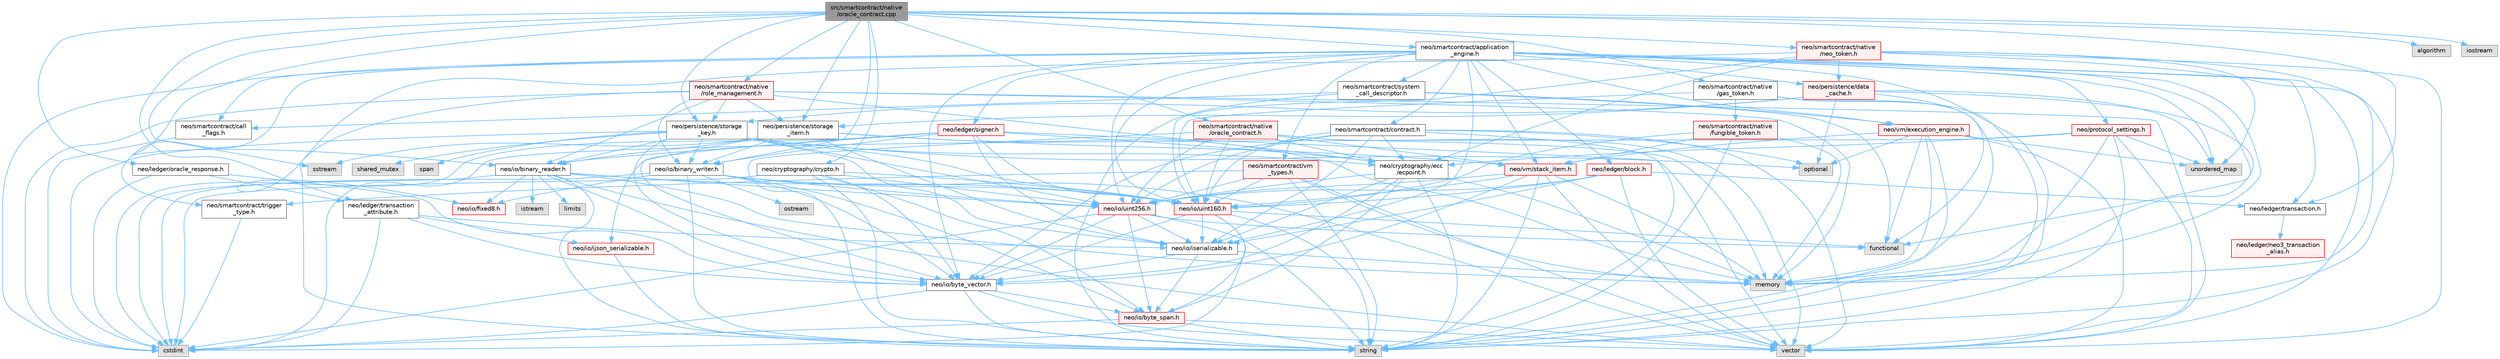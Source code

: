 digraph "src/smartcontract/native/oracle_contract.cpp"
{
 // LATEX_PDF_SIZE
  bgcolor="transparent";
  edge [fontname=Helvetica,fontsize=10,labelfontname=Helvetica,labelfontsize=10];
  node [fontname=Helvetica,fontsize=10,shape=box,height=0.2,width=0.4];
  Node1 [id="Node000001",label="src/smartcontract/native\l/oracle_contract.cpp",height=0.2,width=0.4,color="gray40", fillcolor="grey60", style="filled", fontcolor="black",tooltip=" "];
  Node1 -> Node2 [id="edge1_Node000001_Node000002",color="steelblue1",style="solid",tooltip=" "];
  Node2 [id="Node000002",label="neo/cryptography/crypto.h",height=0.2,width=0.4,color="grey40", fillcolor="white", style="filled",URL="$crypto_8h.html",tooltip=" "];
  Node2 -> Node3 [id="edge2_Node000002_Node000003",color="steelblue1",style="solid",tooltip=" "];
  Node3 [id="Node000003",label="neo/io/byte_span.h",height=0.2,width=0.4,color="red", fillcolor="#FFF0F0", style="filled",URL="$io_2byte__span_8h.html",tooltip=" "];
  Node3 -> Node4 [id="edge3_Node000003_Node000004",color="steelblue1",style="solid",tooltip=" "];
  Node4 [id="Node000004",label="cstdint",height=0.2,width=0.4,color="grey60", fillcolor="#E0E0E0", style="filled",tooltip=" "];
  Node3 -> Node7 [id="edge4_Node000003_Node000007",color="steelblue1",style="solid",tooltip=" "];
  Node7 [id="Node000007",label="string",height=0.2,width=0.4,color="grey60", fillcolor="#E0E0E0", style="filled",tooltip=" "];
  Node3 -> Node8 [id="edge5_Node000003_Node000008",color="steelblue1",style="solid",tooltip=" "];
  Node8 [id="Node000008",label="vector",height=0.2,width=0.4,color="grey60", fillcolor="#E0E0E0", style="filled",tooltip=" "];
  Node2 -> Node9 [id="edge6_Node000002_Node000009",color="steelblue1",style="solid",tooltip=" "];
  Node9 [id="Node000009",label="neo/io/byte_vector.h",height=0.2,width=0.4,color="grey40", fillcolor="white", style="filled",URL="$io_2byte__vector_8h.html",tooltip=" "];
  Node9 -> Node3 [id="edge7_Node000009_Node000003",color="steelblue1",style="solid",tooltip=" "];
  Node9 -> Node4 [id="edge8_Node000009_Node000004",color="steelblue1",style="solid",tooltip=" "];
  Node9 -> Node7 [id="edge9_Node000009_Node000007",color="steelblue1",style="solid",tooltip=" "];
  Node9 -> Node8 [id="edge10_Node000009_Node000008",color="steelblue1",style="solid",tooltip=" "];
  Node2 -> Node10 [id="edge11_Node000002_Node000010",color="steelblue1",style="solid",tooltip=" "];
  Node10 [id="Node000010",label="neo/io/uint160.h",height=0.2,width=0.4,color="red", fillcolor="#FFF0F0", style="filled",URL="$uint160_8h.html",tooltip=" "];
  Node10 -> Node3 [id="edge12_Node000010_Node000003",color="steelblue1",style="solid",tooltip=" "];
  Node10 -> Node9 [id="edge13_Node000010_Node000009",color="steelblue1",style="solid",tooltip=" "];
  Node10 -> Node11 [id="edge14_Node000010_Node000011",color="steelblue1",style="solid",tooltip=" "];
  Node11 [id="Node000011",label="neo/io/iserializable.h",height=0.2,width=0.4,color="grey40", fillcolor="white", style="filled",URL="$iserializable_8h.html",tooltip=" "];
  Node11 -> Node3 [id="edge15_Node000011_Node000003",color="steelblue1",style="solid",tooltip=" "];
  Node11 -> Node9 [id="edge16_Node000011_Node000009",color="steelblue1",style="solid",tooltip=" "];
  Node11 -> Node12 [id="edge17_Node000011_Node000012",color="steelblue1",style="solid",tooltip=" "];
  Node12 [id="Node000012",label="memory",height=0.2,width=0.4,color="grey60", fillcolor="#E0E0E0", style="filled",tooltip=" "];
  Node10 -> Node4 [id="edge18_Node000010_Node000004",color="steelblue1",style="solid",tooltip=" "];
  Node10 -> Node14 [id="edge19_Node000010_Node000014",color="steelblue1",style="solid",tooltip=" "];
  Node14 [id="Node000014",label="functional",height=0.2,width=0.4,color="grey60", fillcolor="#E0E0E0", style="filled",tooltip=" "];
  Node10 -> Node7 [id="edge20_Node000010_Node000007",color="steelblue1",style="solid",tooltip=" "];
  Node2 -> Node15 [id="edge21_Node000002_Node000015",color="steelblue1",style="solid",tooltip=" "];
  Node15 [id="Node000015",label="neo/io/uint256.h",height=0.2,width=0.4,color="red", fillcolor="#FFF0F0", style="filled",URL="$uint256_8h.html",tooltip=" "];
  Node15 -> Node3 [id="edge22_Node000015_Node000003",color="steelblue1",style="solid",tooltip=" "];
  Node15 -> Node9 [id="edge23_Node000015_Node000009",color="steelblue1",style="solid",tooltip=" "];
  Node15 -> Node11 [id="edge24_Node000015_Node000011",color="steelblue1",style="solid",tooltip=" "];
  Node15 -> Node4 [id="edge25_Node000015_Node000004",color="steelblue1",style="solid",tooltip=" "];
  Node15 -> Node14 [id="edge26_Node000015_Node000014",color="steelblue1",style="solid",tooltip=" "];
  Node15 -> Node7 [id="edge27_Node000015_Node000007",color="steelblue1",style="solid",tooltip=" "];
  Node2 -> Node4 [id="edge28_Node000002_Node000004",color="steelblue1",style="solid",tooltip=" "];
  Node2 -> Node7 [id="edge29_Node000002_Node000007",color="steelblue1",style="solid",tooltip=" "];
  Node1 -> Node17 [id="edge30_Node000001_Node000017",color="steelblue1",style="solid",tooltip=" "];
  Node17 [id="Node000017",label="neo/io/binary_reader.h",height=0.2,width=0.4,color="grey40", fillcolor="white", style="filled",URL="$binary__reader_8h.html",tooltip=" "];
  Node17 -> Node9 [id="edge31_Node000017_Node000009",color="steelblue1",style="solid",tooltip=" "];
  Node17 -> Node18 [id="edge32_Node000017_Node000018",color="steelblue1",style="solid",tooltip=" "];
  Node18 [id="Node000018",label="neo/io/fixed8.h",height=0.2,width=0.4,color="red", fillcolor="#FFF0F0", style="filled",URL="$io_2fixed8_8h.html",tooltip=" "];
  Node17 -> Node10 [id="edge33_Node000017_Node000010",color="steelblue1",style="solid",tooltip=" "];
  Node17 -> Node15 [id="edge34_Node000017_Node000015",color="steelblue1",style="solid",tooltip=" "];
  Node17 -> Node4 [id="edge35_Node000017_Node000004",color="steelblue1",style="solid",tooltip=" "];
  Node17 -> Node21 [id="edge36_Node000017_Node000021",color="steelblue1",style="solid",tooltip=" "];
  Node21 [id="Node000021",label="istream",height=0.2,width=0.4,color="grey60", fillcolor="#E0E0E0", style="filled",tooltip=" "];
  Node17 -> Node20 [id="edge37_Node000017_Node000020",color="steelblue1",style="solid",tooltip=" "];
  Node20 [id="Node000020",label="limits",height=0.2,width=0.4,color="grey60", fillcolor="#E0E0E0", style="filled",tooltip=" "];
  Node17 -> Node12 [id="edge38_Node000017_Node000012",color="steelblue1",style="solid",tooltip=" "];
  Node17 -> Node7 [id="edge39_Node000017_Node000007",color="steelblue1",style="solid",tooltip=" "];
  Node17 -> Node8 [id="edge40_Node000017_Node000008",color="steelblue1",style="solid",tooltip=" "];
  Node1 -> Node22 [id="edge41_Node000001_Node000022",color="steelblue1",style="solid",tooltip=" "];
  Node22 [id="Node000022",label="neo/io/binary_writer.h",height=0.2,width=0.4,color="grey40", fillcolor="white", style="filled",URL="$binary__writer_8h.html",tooltip=" "];
  Node22 -> Node3 [id="edge42_Node000022_Node000003",color="steelblue1",style="solid",tooltip=" "];
  Node22 -> Node9 [id="edge43_Node000022_Node000009",color="steelblue1",style="solid",tooltip=" "];
  Node22 -> Node18 [id="edge44_Node000022_Node000018",color="steelblue1",style="solid",tooltip=" "];
  Node22 -> Node10 [id="edge45_Node000022_Node000010",color="steelblue1",style="solid",tooltip=" "];
  Node22 -> Node15 [id="edge46_Node000022_Node000015",color="steelblue1",style="solid",tooltip=" "];
  Node22 -> Node4 [id="edge47_Node000022_Node000004",color="steelblue1",style="solid",tooltip=" "];
  Node22 -> Node23 [id="edge48_Node000022_Node000023",color="steelblue1",style="solid",tooltip=" "];
  Node23 [id="Node000023",label="ostream",height=0.2,width=0.4,color="grey60", fillcolor="#E0E0E0", style="filled",tooltip=" "];
  Node22 -> Node7 [id="edge49_Node000022_Node000007",color="steelblue1",style="solid",tooltip=" "];
  Node22 -> Node8 [id="edge50_Node000022_Node000008",color="steelblue1",style="solid",tooltip=" "];
  Node1 -> Node24 [id="edge51_Node000001_Node000024",color="steelblue1",style="solid",tooltip=" "];
  Node24 [id="Node000024",label="neo/ledger/oracle_response.h",height=0.2,width=0.4,color="grey40", fillcolor="white", style="filled",URL="$ledger_2oracle__response_8h.html",tooltip=" "];
  Node24 -> Node9 [id="edge52_Node000024_Node000009",color="steelblue1",style="solid",tooltip=" "];
  Node24 -> Node25 [id="edge53_Node000024_Node000025",color="steelblue1",style="solid",tooltip=" "];
  Node25 [id="Node000025",label="neo/ledger/transaction\l_attribute.h",height=0.2,width=0.4,color="grey40", fillcolor="white", style="filled",URL="$transaction__attribute_8h.html",tooltip=" "];
  Node25 -> Node9 [id="edge54_Node000025_Node000009",color="steelblue1",style="solid",tooltip=" "];
  Node25 -> Node26 [id="edge55_Node000025_Node000026",color="steelblue1",style="solid",tooltip=" "];
  Node26 [id="Node000026",label="neo/io/ijson_serializable.h",height=0.2,width=0.4,color="red", fillcolor="#FFF0F0", style="filled",URL="$ijson__serializable_8h.html",tooltip=" "];
  Node26 -> Node7 [id="edge56_Node000026_Node000007",color="steelblue1",style="solid",tooltip=" "];
  Node25 -> Node11 [id="edge57_Node000025_Node000011",color="steelblue1",style="solid",tooltip=" "];
  Node25 -> Node4 [id="edge58_Node000025_Node000004",color="steelblue1",style="solid",tooltip=" "];
  Node24 -> Node4 [id="edge59_Node000024_Node000004",color="steelblue1",style="solid",tooltip=" "];
  Node1 -> Node50 [id="edge60_Node000001_Node000050",color="steelblue1",style="solid",tooltip=" "];
  Node50 [id="Node000050",label="neo/ledger/transaction.h",height=0.2,width=0.4,color="grey40", fillcolor="white", style="filled",URL="$ledger_2transaction_8h.html",tooltip=" "];
  Node50 -> Node51 [id="edge61_Node000050_Node000051",color="steelblue1",style="solid",tooltip=" "];
  Node51 [id="Node000051",label="neo/ledger/neo3_transaction\l_alias.h",height=0.2,width=0.4,color="red", fillcolor="#FFF0F0", style="filled",URL="$neo3__transaction__alias_8h.html",tooltip=" "];
  Node1 -> Node25 [id="edge62_Node000001_Node000025",color="steelblue1",style="solid",tooltip=" "];
  Node1 -> Node65 [id="edge63_Node000001_Node000065",color="steelblue1",style="solid",tooltip=" "];
  Node65 [id="Node000065",label="neo/persistence/storage\l_item.h",height=0.2,width=0.4,color="grey40", fillcolor="white", style="filled",URL="$persistence_2storage__item_8h.html",tooltip=" "];
  Node65 -> Node17 [id="edge64_Node000065_Node000017",color="steelblue1",style="solid",tooltip=" "];
  Node65 -> Node22 [id="edge65_Node000065_Node000022",color="steelblue1",style="solid",tooltip=" "];
  Node65 -> Node9 [id="edge66_Node000065_Node000009",color="steelblue1",style="solid",tooltip=" "];
  Node65 -> Node11 [id="edge67_Node000065_Node000011",color="steelblue1",style="solid",tooltip=" "];
  Node65 -> Node66 [id="edge68_Node000065_Node000066",color="steelblue1",style="solid",tooltip=" "];
  Node66 [id="Node000066",label="neo/vm/stack_item.h",height=0.2,width=0.4,color="red", fillcolor="#FFF0F0", style="filled",URL="$stack__item_8h.html",tooltip=" "];
  Node66 -> Node9 [id="edge69_Node000066_Node000009",color="steelblue1",style="solid",tooltip=" "];
  Node66 -> Node10 [id="edge70_Node000066_Node000010",color="steelblue1",style="solid",tooltip=" "];
  Node66 -> Node15 [id="edge71_Node000066_Node000015",color="steelblue1",style="solid",tooltip=" "];
  Node66 -> Node12 [id="edge72_Node000066_Node000012",color="steelblue1",style="solid",tooltip=" "];
  Node66 -> Node7 [id="edge73_Node000066_Node000007",color="steelblue1",style="solid",tooltip=" "];
  Node66 -> Node8 [id="edge74_Node000066_Node000008",color="steelblue1",style="solid",tooltip=" "];
  Node65 -> Node12 [id="edge75_Node000065_Node000012",color="steelblue1",style="solid",tooltip=" "];
  Node65 -> Node70 [id="edge76_Node000065_Node000070",color="steelblue1",style="solid",tooltip=" "];
  Node70 [id="Node000070",label="sstream",height=0.2,width=0.4,color="grey60", fillcolor="#E0E0E0", style="filled",tooltip=" "];
  Node1 -> Node71 [id="edge77_Node000001_Node000071",color="steelblue1",style="solid",tooltip=" "];
  Node71 [id="Node000071",label="neo/persistence/storage\l_key.h",height=0.2,width=0.4,color="grey40", fillcolor="white", style="filled",URL="$persistence_2storage__key_8h.html",tooltip=" "];
  Node71 -> Node55 [id="edge78_Node000071_Node000055",color="steelblue1",style="solid",tooltip=" "];
  Node55 [id="Node000055",label="neo/cryptography/ecc\l/ecpoint.h",height=0.2,width=0.4,color="grey40", fillcolor="white", style="filled",URL="$ecpoint_8h.html",tooltip=" "];
  Node55 -> Node3 [id="edge79_Node000055_Node000003",color="steelblue1",style="solid",tooltip=" "];
  Node55 -> Node9 [id="edge80_Node000055_Node000009",color="steelblue1",style="solid",tooltip=" "];
  Node55 -> Node11 [id="edge81_Node000055_Node000011",color="steelblue1",style="solid",tooltip=" "];
  Node55 -> Node15 [id="edge82_Node000055_Node000015",color="steelblue1",style="solid",tooltip=" "];
  Node55 -> Node12 [id="edge83_Node000055_Node000012",color="steelblue1",style="solid",tooltip=" "];
  Node55 -> Node7 [id="edge84_Node000055_Node000007",color="steelblue1",style="solid",tooltip=" "];
  Node71 -> Node17 [id="edge85_Node000071_Node000017",color="steelblue1",style="solid",tooltip=" "];
  Node71 -> Node22 [id="edge86_Node000071_Node000022",color="steelblue1",style="solid",tooltip=" "];
  Node71 -> Node9 [id="edge87_Node000071_Node000009",color="steelblue1",style="solid",tooltip=" "];
  Node71 -> Node11 [id="edge88_Node000071_Node000011",color="steelblue1",style="solid",tooltip=" "];
  Node71 -> Node10 [id="edge89_Node000071_Node000010",color="steelblue1",style="solid",tooltip=" "];
  Node71 -> Node15 [id="edge90_Node000071_Node000015",color="steelblue1",style="solid",tooltip=" "];
  Node71 -> Node4 [id="edge91_Node000071_Node000004",color="steelblue1",style="solid",tooltip=" "];
  Node71 -> Node57 [id="edge92_Node000071_Node000057",color="steelblue1",style="solid",tooltip=" "];
  Node57 [id="Node000057",label="optional",height=0.2,width=0.4,color="grey60", fillcolor="#E0E0E0", style="filled",tooltip=" "];
  Node71 -> Node72 [id="edge93_Node000071_Node000072",color="steelblue1",style="solid",tooltip=" "];
  Node72 [id="Node000072",label="shared_mutex",height=0.2,width=0.4,color="grey60", fillcolor="#E0E0E0", style="filled",tooltip=" "];
  Node71 -> Node73 [id="edge94_Node000071_Node000073",color="steelblue1",style="solid",tooltip=" "];
  Node73 [id="Node000073",label="span",height=0.2,width=0.4,color="grey60", fillcolor="#E0E0E0", style="filled",tooltip=" "];
  Node1 -> Node74 [id="edge95_Node000001_Node000074",color="steelblue1",style="solid",tooltip=" "];
  Node74 [id="Node000074",label="neo/smartcontract/application\l_engine.h",height=0.2,width=0.4,color="grey40", fillcolor="white", style="filled",URL="$application__engine_8h.html",tooltip=" "];
  Node74 -> Node9 [id="edge96_Node000074_Node000009",color="steelblue1",style="solid",tooltip=" "];
  Node74 -> Node11 [id="edge97_Node000074_Node000011",color="steelblue1",style="solid",tooltip=" "];
  Node74 -> Node10 [id="edge98_Node000074_Node000010",color="steelblue1",style="solid",tooltip=" "];
  Node74 -> Node15 [id="edge99_Node000074_Node000015",color="steelblue1",style="solid",tooltip=" "];
  Node74 -> Node75 [id="edge100_Node000074_Node000075",color="steelblue1",style="solid",tooltip=" "];
  Node75 [id="Node000075",label="neo/ledger/block.h",height=0.2,width=0.4,color="red", fillcolor="#FFF0F0", style="filled",URL="$ledger_2block_8h.html",tooltip=" "];
  Node75 -> Node11 [id="edge101_Node000075_Node000011",color="steelblue1",style="solid",tooltip=" "];
  Node75 -> Node10 [id="edge102_Node000075_Node000010",color="steelblue1",style="solid",tooltip=" "];
  Node75 -> Node15 [id="edge103_Node000075_Node000015",color="steelblue1",style="solid",tooltip=" "];
  Node75 -> Node50 [id="edge104_Node000075_Node000050",color="steelblue1",style="solid",tooltip=" "];
  Node75 -> Node8 [id="edge105_Node000075_Node000008",color="steelblue1",style="solid",tooltip=" "];
  Node74 -> Node54 [id="edge106_Node000074_Node000054",color="steelblue1",style="solid",tooltip=" "];
  Node54 [id="Node000054",label="neo/ledger/signer.h",height=0.2,width=0.4,color="red", fillcolor="#FFF0F0", style="filled",URL="$signer_8h.html",tooltip=" "];
  Node54 -> Node55 [id="edge107_Node000054_Node000055",color="steelblue1",style="solid",tooltip=" "];
  Node54 -> Node17 [id="edge108_Node000054_Node000017",color="steelblue1",style="solid",tooltip=" "];
  Node54 -> Node22 [id="edge109_Node000054_Node000022",color="steelblue1",style="solid",tooltip=" "];
  Node54 -> Node26 [id="edge110_Node000054_Node000026",color="steelblue1",style="solid",tooltip=" "];
  Node54 -> Node11 [id="edge111_Node000054_Node000011",color="steelblue1",style="solid",tooltip=" "];
  Node54 -> Node10 [id="edge112_Node000054_Node000010",color="steelblue1",style="solid",tooltip=" "];
  Node54 -> Node4 [id="edge113_Node000054_Node000004",color="steelblue1",style="solid",tooltip=" "];
  Node54 -> Node8 [id="edge114_Node000054_Node000008",color="steelblue1",style="solid",tooltip=" "];
  Node74 -> Node50 [id="edge115_Node000074_Node000050",color="steelblue1",style="solid",tooltip=" "];
  Node74 -> Node78 [id="edge116_Node000074_Node000078",color="steelblue1",style="solid",tooltip=" "];
  Node78 [id="Node000078",label="neo/persistence/data\l_cache.h",height=0.2,width=0.4,color="red", fillcolor="#FFF0F0", style="filled",URL="$data__cache_8h.html",tooltip=" "];
  Node78 -> Node65 [id="edge117_Node000078_Node000065",color="steelblue1",style="solid",tooltip=" "];
  Node78 -> Node71 [id="edge118_Node000078_Node000071",color="steelblue1",style="solid",tooltip=" "];
  Node78 -> Node14 [id="edge119_Node000078_Node000014",color="steelblue1",style="solid",tooltip=" "];
  Node78 -> Node12 [id="edge120_Node000078_Node000012",color="steelblue1",style="solid",tooltip=" "];
  Node78 -> Node57 [id="edge121_Node000078_Node000057",color="steelblue1",style="solid",tooltip=" "];
  Node78 -> Node37 [id="edge122_Node000078_Node000037",color="steelblue1",style="solid",tooltip=" "];
  Node37 [id="Node000037",label="unordered_map",height=0.2,width=0.4,color="grey60", fillcolor="#E0E0E0", style="filled",tooltip=" "];
  Node74 -> Node81 [id="edge123_Node000074_Node000081",color="steelblue1",style="solid",tooltip=" "];
  Node81 [id="Node000081",label="neo/protocol_settings.h",height=0.2,width=0.4,color="red", fillcolor="#FFF0F0", style="filled",URL="$protocol__settings_8h.html",tooltip=" "];
  Node81 -> Node55 [id="edge124_Node000081_Node000055",color="steelblue1",style="solid",tooltip=" "];
  Node81 -> Node4 [id="edge125_Node000081_Node000004",color="steelblue1",style="solid",tooltip=" "];
  Node81 -> Node12 [id="edge126_Node000081_Node000012",color="steelblue1",style="solid",tooltip=" "];
  Node81 -> Node7 [id="edge127_Node000081_Node000007",color="steelblue1",style="solid",tooltip=" "];
  Node81 -> Node37 [id="edge128_Node000081_Node000037",color="steelblue1",style="solid",tooltip=" "];
  Node81 -> Node8 [id="edge129_Node000081_Node000008",color="steelblue1",style="solid",tooltip=" "];
  Node74 -> Node83 [id="edge130_Node000074_Node000083",color="steelblue1",style="solid",tooltip=" "];
  Node83 [id="Node000083",label="neo/smartcontract/call\l_flags.h",height=0.2,width=0.4,color="grey40", fillcolor="white", style="filled",URL="$call__flags_8h.html",tooltip=" "];
  Node83 -> Node4 [id="edge131_Node000083_Node000004",color="steelblue1",style="solid",tooltip=" "];
  Node74 -> Node84 [id="edge132_Node000074_Node000084",color="steelblue1",style="solid",tooltip=" "];
  Node84 [id="Node000084",label="neo/smartcontract/contract.h",height=0.2,width=0.4,color="grey40", fillcolor="white", style="filled",URL="$contract_8h.html",tooltip=" "];
  Node84 -> Node55 [id="edge133_Node000084_Node000055",color="steelblue1",style="solid",tooltip=" "];
  Node84 -> Node9 [id="edge134_Node000084_Node000009",color="steelblue1",style="solid",tooltip=" "];
  Node84 -> Node11 [id="edge135_Node000084_Node000011",color="steelblue1",style="solid",tooltip=" "];
  Node84 -> Node10 [id="edge136_Node000084_Node000010",color="steelblue1",style="solid",tooltip=" "];
  Node84 -> Node15 [id="edge137_Node000084_Node000015",color="steelblue1",style="solid",tooltip=" "];
  Node84 -> Node57 [id="edge138_Node000084_Node000057",color="steelblue1",style="solid",tooltip=" "];
  Node84 -> Node7 [id="edge139_Node000084_Node000007",color="steelblue1",style="solid",tooltip=" "];
  Node84 -> Node8 [id="edge140_Node000084_Node000008",color="steelblue1",style="solid",tooltip=" "];
  Node74 -> Node85 [id="edge141_Node000074_Node000085",color="steelblue1",style="solid",tooltip=" "];
  Node85 [id="Node000085",label="neo/smartcontract/system\l_call_descriptor.h",height=0.2,width=0.4,color="grey40", fillcolor="white", style="filled",URL="$system__call__descriptor_8h.html",tooltip=" "];
  Node85 -> Node83 [id="edge142_Node000085_Node000083",color="steelblue1",style="solid",tooltip=" "];
  Node85 -> Node86 [id="edge143_Node000085_Node000086",color="steelblue1",style="solid",tooltip=" "];
  Node86 [id="Node000086",label="neo/vm/execution_engine.h",height=0.2,width=0.4,color="red", fillcolor="#FFF0F0", style="filled",URL="$execution__engine_8h.html",tooltip=" "];
  Node86 -> Node66 [id="edge144_Node000086_Node000066",color="steelblue1",style="solid",tooltip=" "];
  Node86 -> Node14 [id="edge145_Node000086_Node000014",color="steelblue1",style="solid",tooltip=" "];
  Node86 -> Node12 [id="edge146_Node000086_Node000012",color="steelblue1",style="solid",tooltip=" "];
  Node86 -> Node57 [id="edge147_Node000086_Node000057",color="steelblue1",style="solid",tooltip=" "];
  Node86 -> Node7 [id="edge148_Node000086_Node000007",color="steelblue1",style="solid",tooltip=" "];
  Node86 -> Node37 [id="edge149_Node000086_Node000037",color="steelblue1",style="solid",tooltip=" "];
  Node86 -> Node8 [id="edge150_Node000086_Node000008",color="steelblue1",style="solid",tooltip=" "];
  Node85 -> Node14 [id="edge151_Node000085_Node000014",color="steelblue1",style="solid",tooltip=" "];
  Node85 -> Node7 [id="edge152_Node000085_Node000007",color="steelblue1",style="solid",tooltip=" "];
  Node74 -> Node100 [id="edge153_Node000074_Node000100",color="steelblue1",style="solid",tooltip=" "];
  Node100 [id="Node000100",label="neo/smartcontract/trigger\l_type.h",height=0.2,width=0.4,color="grey40", fillcolor="white", style="filled",URL="$trigger__type_8h.html",tooltip=" "];
  Node100 -> Node4 [id="edge154_Node000100_Node000004",color="steelblue1",style="solid",tooltip=" "];
  Node74 -> Node101 [id="edge155_Node000074_Node000101",color="steelblue1",style="solid",tooltip=" "];
  Node101 [id="Node000101",label="neo/smartcontract/vm\l_types.h",height=0.2,width=0.4,color="red", fillcolor="#FFF0F0", style="filled",URL="$vm__types_8h.html",tooltip=" "];
  Node101 -> Node10 [id="edge156_Node000101_Node000010",color="steelblue1",style="solid",tooltip=" "];
  Node101 -> Node15 [id="edge157_Node000101_Node000015",color="steelblue1",style="solid",tooltip=" "];
  Node101 -> Node100 [id="edge158_Node000101_Node000100",color="steelblue1",style="solid",tooltip=" "];
  Node101 -> Node12 [id="edge159_Node000101_Node000012",color="steelblue1",style="solid",tooltip=" "];
  Node101 -> Node7 [id="edge160_Node000101_Node000007",color="steelblue1",style="solid",tooltip=" "];
  Node101 -> Node8 [id="edge161_Node000101_Node000008",color="steelblue1",style="solid",tooltip=" "];
  Node74 -> Node86 [id="edge162_Node000074_Node000086",color="steelblue1",style="solid",tooltip=" "];
  Node74 -> Node66 [id="edge163_Node000074_Node000066",color="steelblue1",style="solid",tooltip=" "];
  Node74 -> Node4 [id="edge164_Node000074_Node000004",color="steelblue1",style="solid",tooltip=" "];
  Node74 -> Node14 [id="edge165_Node000074_Node000014",color="steelblue1",style="solid",tooltip=" "];
  Node74 -> Node12 [id="edge166_Node000074_Node000012",color="steelblue1",style="solid",tooltip=" "];
  Node74 -> Node7 [id="edge167_Node000074_Node000007",color="steelblue1",style="solid",tooltip=" "];
  Node74 -> Node37 [id="edge168_Node000074_Node000037",color="steelblue1",style="solid",tooltip=" "];
  Node74 -> Node8 [id="edge169_Node000074_Node000008",color="steelblue1",style="solid",tooltip=" "];
  Node1 -> Node102 [id="edge170_Node000001_Node000102",color="steelblue1",style="solid",tooltip=" "];
  Node102 [id="Node000102",label="neo/smartcontract/native\l/gas_token.h",height=0.2,width=0.4,color="grey40", fillcolor="white", style="filled",URL="$gas__token_8h.html",tooltip=" "];
  Node102 -> Node10 [id="edge171_Node000102_Node000010",color="steelblue1",style="solid",tooltip=" "];
  Node102 -> Node103 [id="edge172_Node000102_Node000103",color="steelblue1",style="solid",tooltip=" "];
  Node103 [id="Node000103",label="neo/smartcontract/native\l/fungible_token.h",height=0.2,width=0.4,color="red", fillcolor="#FFF0F0", style="filled",URL="$fungible__token_8h.html",tooltip=" "];
  Node103 -> Node10 [id="edge173_Node000103_Node000010",color="steelblue1",style="solid",tooltip=" "];
  Node103 -> Node66 [id="edge174_Node000103_Node000066",color="steelblue1",style="solid",tooltip=" "];
  Node103 -> Node12 [id="edge175_Node000103_Node000012",color="steelblue1",style="solid",tooltip=" "];
  Node103 -> Node7 [id="edge176_Node000103_Node000007",color="steelblue1",style="solid",tooltip=" "];
  Node102 -> Node12 [id="edge177_Node000102_Node000012",color="steelblue1",style="solid",tooltip=" "];
  Node102 -> Node7 [id="edge178_Node000102_Node000007",color="steelblue1",style="solid",tooltip=" "];
  Node1 -> Node105 [id="edge179_Node000001_Node000105",color="steelblue1",style="solid",tooltip=" "];
  Node105 [id="Node000105",label="neo/smartcontract/native\l/neo_token.h",height=0.2,width=0.4,color="red", fillcolor="#FFF0F0", style="filled",URL="$neo__token_8h.html",tooltip=" "];
  Node105 -> Node55 [id="edge180_Node000105_Node000055",color="steelblue1",style="solid",tooltip=" "];
  Node105 -> Node18 [id="edge181_Node000105_Node000018",color="steelblue1",style="solid",tooltip=" "];
  Node105 -> Node10 [id="edge182_Node000105_Node000010",color="steelblue1",style="solid",tooltip=" "];
  Node105 -> Node78 [id="edge183_Node000105_Node000078",color="steelblue1",style="solid",tooltip=" "];
  Node105 -> Node12 [id="edge184_Node000105_Node000012",color="steelblue1",style="solid",tooltip=" "];
  Node105 -> Node7 [id="edge185_Node000105_Node000007",color="steelblue1",style="solid",tooltip=" "];
  Node105 -> Node37 [id="edge186_Node000105_Node000037",color="steelblue1",style="solid",tooltip=" "];
  Node105 -> Node8 [id="edge187_Node000105_Node000008",color="steelblue1",style="solid",tooltip=" "];
  Node1 -> Node106 [id="edge188_Node000001_Node000106",color="steelblue1",style="solid",tooltip=" "];
  Node106 [id="Node000106",label="neo/smartcontract/native\l/oracle_contract.h",height=0.2,width=0.4,color="red", fillcolor="#FFF0F0", style="filled",URL="$oracle__contract_8h.html",tooltip=" "];
  Node106 -> Node55 [id="edge189_Node000106_Node000055",color="steelblue1",style="solid",tooltip=" "];
  Node106 -> Node10 [id="edge190_Node000106_Node000010",color="steelblue1",style="solid",tooltip=" "];
  Node106 -> Node15 [id="edge191_Node000106_Node000015",color="steelblue1",style="solid",tooltip=" "];
  Node106 -> Node66 [id="edge192_Node000106_Node000066",color="steelblue1",style="solid",tooltip=" "];
  Node106 -> Node12 [id="edge193_Node000106_Node000012",color="steelblue1",style="solid",tooltip=" "];
  Node106 -> Node7 [id="edge194_Node000106_Node000007",color="steelblue1",style="solid",tooltip=" "];
  Node106 -> Node8 [id="edge195_Node000106_Node000008",color="steelblue1",style="solid",tooltip=" "];
  Node1 -> Node109 [id="edge196_Node000001_Node000109",color="steelblue1",style="solid",tooltip=" "];
  Node109 [id="Node000109",label="neo/smartcontract/native\l/role_management.h",height=0.2,width=0.4,color="red", fillcolor="#FFF0F0", style="filled",URL="$role__management_8h.html",tooltip=" "];
  Node109 -> Node55 [id="edge197_Node000109_Node000055",color="steelblue1",style="solid",tooltip=" "];
  Node109 -> Node17 [id="edge198_Node000109_Node000017",color="steelblue1",style="solid",tooltip=" "];
  Node109 -> Node22 [id="edge199_Node000109_Node000022",color="steelblue1",style="solid",tooltip=" "];
  Node109 -> Node65 [id="edge200_Node000109_Node000065",color="steelblue1",style="solid",tooltip=" "];
  Node109 -> Node71 [id="edge201_Node000109_Node000071",color="steelblue1",style="solid",tooltip=" "];
  Node109 -> Node4 [id="edge202_Node000109_Node000004",color="steelblue1",style="solid",tooltip=" "];
  Node109 -> Node12 [id="edge203_Node000109_Node000012",color="steelblue1",style="solid",tooltip=" "];
  Node109 -> Node7 [id="edge204_Node000109_Node000007",color="steelblue1",style="solid",tooltip=" "];
  Node109 -> Node8 [id="edge205_Node000109_Node000008",color="steelblue1",style="solid",tooltip=" "];
  Node1 -> Node28 [id="edge206_Node000001_Node000028",color="steelblue1",style="solid",tooltip=" "];
  Node28 [id="Node000028",label="algorithm",height=0.2,width=0.4,color="grey60", fillcolor="#E0E0E0", style="filled",tooltip=" "];
  Node1 -> Node110 [id="edge207_Node000001_Node000110",color="steelblue1",style="solid",tooltip=" "];
  Node110 [id="Node000110",label="iostream",height=0.2,width=0.4,color="grey60", fillcolor="#E0E0E0", style="filled",tooltip=" "];
  Node1 -> Node70 [id="edge208_Node000001_Node000070",color="steelblue1",style="solid",tooltip=" "];
}
